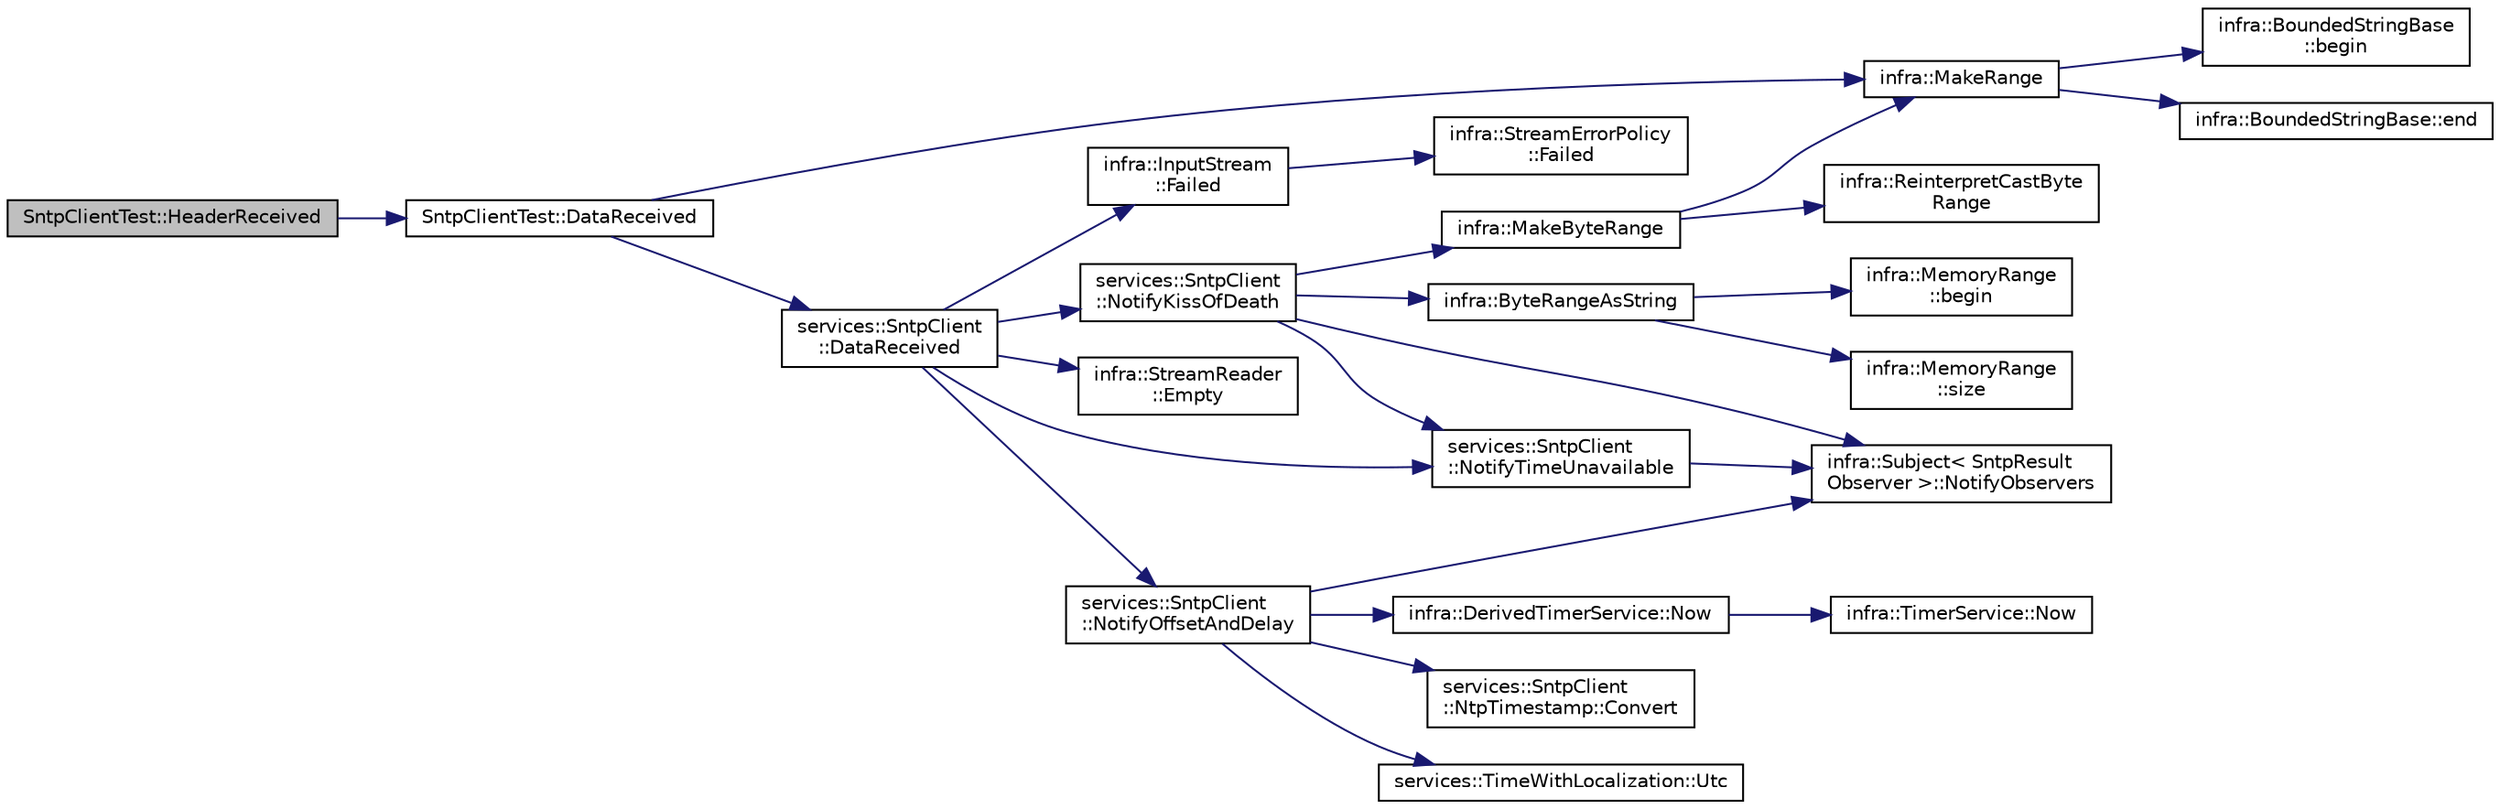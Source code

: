digraph "SntpClientTest::HeaderReceived"
{
 // INTERACTIVE_SVG=YES
  edge [fontname="Helvetica",fontsize="10",labelfontname="Helvetica",labelfontsize="10"];
  node [fontname="Helvetica",fontsize="10",shape=record];
  rankdir="LR";
  Node26 [label="SntpClientTest::HeaderReceived",height=0.2,width=0.4,color="black", fillcolor="grey75", style="filled", fontcolor="black"];
  Node26 -> Node27 [color="midnightblue",fontsize="10",style="solid",fontname="Helvetica"];
  Node27 [label="SntpClientTest::DataReceived",height=0.2,width=0.4,color="black", fillcolor="white", style="filled",URL="$d4/d49/class_sntp_client_test.html#a0f655c884bc3a8d346b8a704b27341b3"];
  Node27 -> Node28 [color="midnightblue",fontsize="10",style="solid",fontname="Helvetica"];
  Node28 [label="services::SntpClient\l::DataReceived",height=0.2,width=0.4,color="black", fillcolor="white", style="filled",URL="$d8/d04/classservices_1_1_sntp_client.html#a34f569549a7c6f789382a6dd9f44ba24"];
  Node28 -> Node29 [color="midnightblue",fontsize="10",style="solid",fontname="Helvetica"];
  Node29 [label="infra::StreamReader\l::Empty",height=0.2,width=0.4,color="black", fillcolor="white", style="filled",URL="$d2/d90/classinfra_1_1_stream_reader.html#a072ccaa780dbf7599fa984a0d1ff7413"];
  Node28 -> Node30 [color="midnightblue",fontsize="10",style="solid",fontname="Helvetica"];
  Node30 [label="services::SntpClient\l::NotifyTimeUnavailable",height=0.2,width=0.4,color="black", fillcolor="white", style="filled",URL="$d8/d04/classservices_1_1_sntp_client.html#a50f4b45c74f1236d13c6fabba8041474"];
  Node30 -> Node31 [color="midnightblue",fontsize="10",style="solid",fontname="Helvetica"];
  Node31 [label="infra::Subject\< SntpResult\lObserver \>::NotifyObservers",height=0.2,width=0.4,color="black", fillcolor="white", style="filled",URL="$d1/db2/classinfra_1_1_subject.html#a0992f3cdf215e556c9a1166d2234ecba"];
  Node28 -> Node32 [color="midnightblue",fontsize="10",style="solid",fontname="Helvetica"];
  Node32 [label="infra::InputStream\l::Failed",height=0.2,width=0.4,color="black", fillcolor="white", style="filled",URL="$db/dda/classinfra_1_1_input_stream.html#ae6c6c4af7669aa70e60847a11ffd8e85"];
  Node32 -> Node33 [color="midnightblue",fontsize="10",style="solid",fontname="Helvetica"];
  Node33 [label="infra::StreamErrorPolicy\l::Failed",height=0.2,width=0.4,color="black", fillcolor="white", style="filled",URL="$d5/d4a/classinfra_1_1_stream_error_policy.html#ac1558d645711dd9685f926115719eb15"];
  Node28 -> Node34 [color="midnightblue",fontsize="10",style="solid",fontname="Helvetica"];
  Node34 [label="services::SntpClient\l::NotifyKissOfDeath",height=0.2,width=0.4,color="black", fillcolor="white", style="filled",URL="$d8/d04/classservices_1_1_sntp_client.html#a40cb44a10aa5446ba30c4e6e4dd3cedd"];
  Node34 -> Node35 [color="midnightblue",fontsize="10",style="solid",fontname="Helvetica"];
  Node35 [label="infra::ByteRangeAsString",height=0.2,width=0.4,color="black", fillcolor="white", style="filled",URL="$d0/de3/namespaceinfra.html#ad3ab5a04b30f8c78b822d60f8d142b71"];
  Node35 -> Node36 [color="midnightblue",fontsize="10",style="solid",fontname="Helvetica"];
  Node36 [label="infra::MemoryRange\l::begin",height=0.2,width=0.4,color="black", fillcolor="white", style="filled",URL="$d0/d6d/classinfra_1_1_memory_range.html#a7a83ceae17802af5ecebfb9557912ece"];
  Node35 -> Node37 [color="midnightblue",fontsize="10",style="solid",fontname="Helvetica"];
  Node37 [label="infra::MemoryRange\l::size",height=0.2,width=0.4,color="black", fillcolor="white", style="filled",URL="$d0/d6d/classinfra_1_1_memory_range.html#ae8fbbf531d3696b6a64ac13385acdc66"];
  Node34 -> Node38 [color="midnightblue",fontsize="10",style="solid",fontname="Helvetica"];
  Node38 [label="infra::MakeByteRange",height=0.2,width=0.4,color="black", fillcolor="white", style="filled",URL="$d0/de3/namespaceinfra.html#ae4478bf95f90ceb679642cb4180f205f"];
  Node38 -> Node39 [color="midnightblue",fontsize="10",style="solid",fontname="Helvetica"];
  Node39 [label="infra::ReinterpretCastByte\lRange",height=0.2,width=0.4,color="black", fillcolor="white", style="filled",URL="$d0/de3/namespaceinfra.html#a74203fdf2e029d2667c7e4925092cc9a"];
  Node38 -> Node40 [color="midnightblue",fontsize="10",style="solid",fontname="Helvetica"];
  Node40 [label="infra::MakeRange",height=0.2,width=0.4,color="black", fillcolor="white", style="filled",URL="$d0/de3/namespaceinfra.html#afe38b7d4318537de2f28b244211c4275"];
  Node40 -> Node41 [color="midnightblue",fontsize="10",style="solid",fontname="Helvetica"];
  Node41 [label="infra::BoundedStringBase\l::begin",height=0.2,width=0.4,color="black", fillcolor="white", style="filled",URL="$d1/d2a/classinfra_1_1_bounded_string_base.html#aef23e4250cad2fdc69ccc39f68734233"];
  Node40 -> Node42 [color="midnightblue",fontsize="10",style="solid",fontname="Helvetica"];
  Node42 [label="infra::BoundedStringBase::end",height=0.2,width=0.4,color="black", fillcolor="white", style="filled",URL="$d1/d2a/classinfra_1_1_bounded_string_base.html#af5021f1ea3898146d0a55c2895f07dbf"];
  Node34 -> Node31 [color="midnightblue",fontsize="10",style="solid",fontname="Helvetica"];
  Node34 -> Node30 [color="midnightblue",fontsize="10",style="solid",fontname="Helvetica"];
  Node28 -> Node43 [color="midnightblue",fontsize="10",style="solid",fontname="Helvetica"];
  Node43 [label="services::SntpClient\l::NotifyOffsetAndDelay",height=0.2,width=0.4,color="black", fillcolor="white", style="filled",URL="$d8/d04/classservices_1_1_sntp_client.html#a221c7cd699661e4440413c96e75cea75"];
  Node43 -> Node44 [color="midnightblue",fontsize="10",style="solid",fontname="Helvetica"];
  Node44 [label="services::SntpClient\l::NtpTimestamp::Convert",height=0.2,width=0.4,color="black", fillcolor="white", style="filled",URL="$d3/d15/structservices_1_1_sntp_client_1_1_ntp_timestamp.html#a4e39dffaaf3706e060a5c9bfdec131a1"];
  Node43 -> Node45 [color="midnightblue",fontsize="10",style="solid",fontname="Helvetica"];
  Node45 [label="services::TimeWithLocalization::Utc",height=0.2,width=0.4,color="black", fillcolor="white", style="filled",URL="$da/dc6/classservices_1_1_time_with_localization.html#addff1b75a015f178c4e8f1d9bb45acfb"];
  Node43 -> Node46 [color="midnightblue",fontsize="10",style="solid",fontname="Helvetica"];
  Node46 [label="infra::DerivedTimerService::Now",height=0.2,width=0.4,color="black", fillcolor="white", style="filled",URL="$db/d9d/classinfra_1_1_derived_timer_service.html#a09b9ef12b60c780c437545c00258c859"];
  Node46 -> Node47 [color="midnightblue",fontsize="10",style="solid",fontname="Helvetica"];
  Node47 [label="infra::TimerService::Now",height=0.2,width=0.4,color="black", fillcolor="white", style="filled",URL="$da/def/classinfra_1_1_timer_service.html#acb34d2766047f27ebcd1f552916c9a99"];
  Node43 -> Node31 [color="midnightblue",fontsize="10",style="solid",fontname="Helvetica"];
  Node27 -> Node40 [color="midnightblue",fontsize="10",style="solid",fontname="Helvetica"];
}
